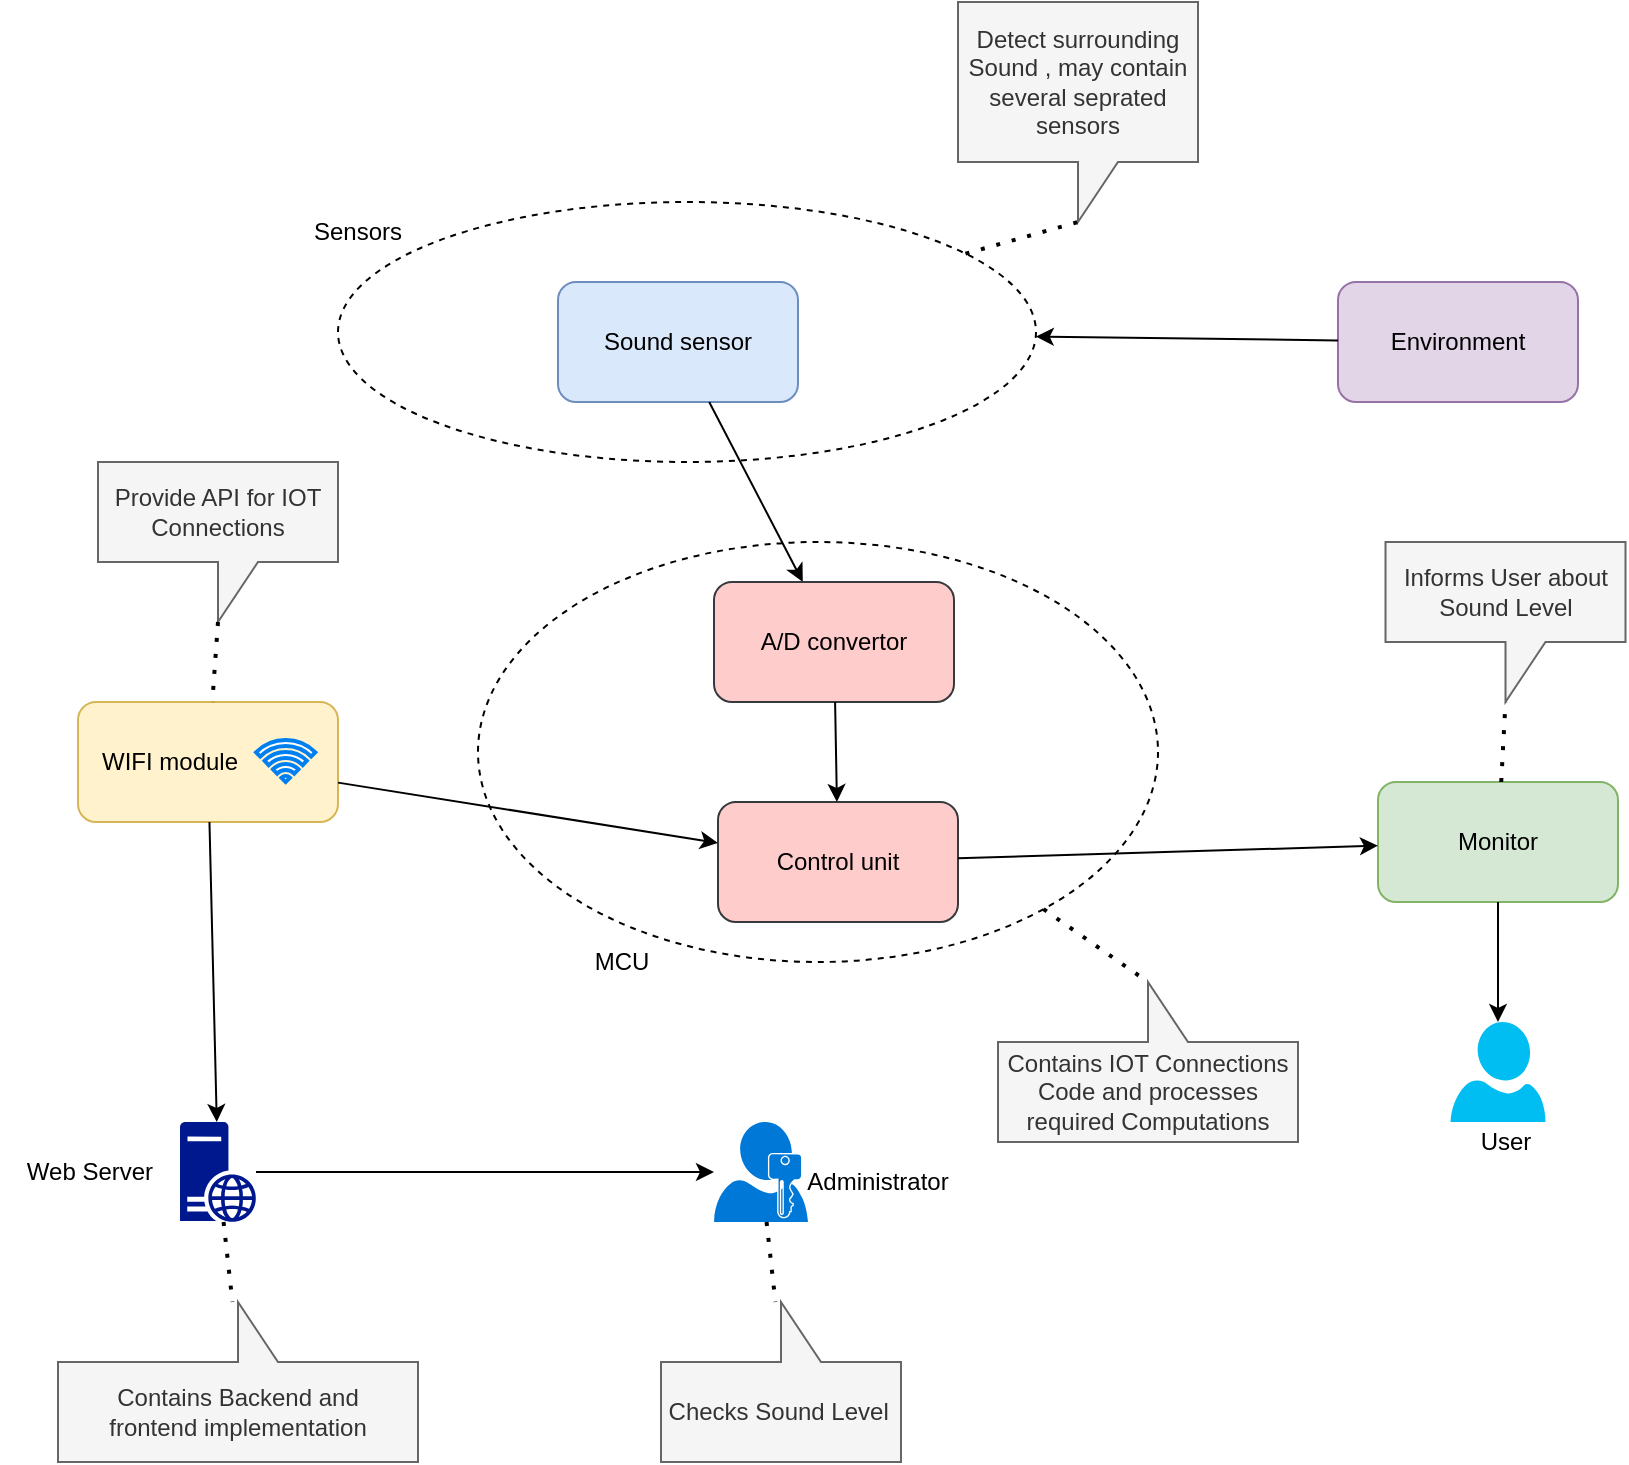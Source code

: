 <mxfile version="13.9.9" type="device"><diagram id="VIzRvEFP_TOOyJXgRC38" name="Page-1"><mxGraphModel dx="1205" dy="707" grid="1" gridSize="10" guides="1" tooltips="1" connect="1" arrows="1" fold="1" page="1" pageScale="1" pageWidth="850" pageHeight="1100" math="0" shadow="0"><root><mxCell id="0"/><mxCell id="1" parent="0"/><mxCell id="hsQc3Z7PyJJ-WcMkic2I-2" value="" style="ellipse;whiteSpace=wrap;html=1;align=center;dashed=1;fillColor=none;perimeterSpacing=0;" parent="1" vertex="1"><mxGeometry x="260" y="330" width="340" height="210" as="geometry"/></mxCell><mxCell id="-kvGPfKfjCKyT_bULVNm-15" value="" style="ellipse;whiteSpace=wrap;html=1;align=center;dashed=1;fillColor=none;perimeterSpacing=0;" parent="1" vertex="1"><mxGeometry x="190" y="160" width="349" height="130" as="geometry"/></mxCell><mxCell id="-kvGPfKfjCKyT_bULVNm-1" value="Sound sensor" style="rounded=1;whiteSpace=wrap;html=1;fillColor=#dae8fc;strokeColor=#6c8ebf;" parent="1" vertex="1"><mxGeometry x="300" y="200" width="120" height="60" as="geometry"/></mxCell><mxCell id="-kvGPfKfjCKyT_bULVNm-3" value="Control unit" style="rounded=1;whiteSpace=wrap;html=1;fillColor=#ffcccc;strokeColor=#36393d;" parent="1" vertex="1"><mxGeometry x="380" y="460" width="120" height="60" as="geometry"/></mxCell><mxCell id="-kvGPfKfjCKyT_bULVNm-4" value="" style="endArrow=classic;html=1;rounded=0;" parent="1" source="-kvGPfKfjCKyT_bULVNm-1" target="6ns_qREmE-rmbD6VHg3x-1" edge="1"><mxGeometry width="50" height="50" relative="1" as="geometry"><mxPoint x="390" y="590" as="sourcePoint"/><mxPoint x="440" y="540" as="targetPoint"/><Array as="points"/></mxGeometry></mxCell><mxCell id="-kvGPfKfjCKyT_bULVNm-7" value="Monitor" style="rounded=1;whiteSpace=wrap;html=1;fillColor=#d5e8d4;strokeColor=#82b366;" parent="1" vertex="1"><mxGeometry x="710" y="450" width="120" height="60" as="geometry"/></mxCell><mxCell id="-kvGPfKfjCKyT_bULVNm-12" value="" style="endArrow=classic;html=1;rounded=0;" parent="1" source="-kvGPfKfjCKyT_bULVNm-3" target="-kvGPfKfjCKyT_bULVNm-7" edge="1"><mxGeometry width="50" height="50" relative="1" as="geometry"><mxPoint x="610" y="472.727" as="sourcePoint"/><mxPoint x="440" y="530" as="targetPoint"/></mxGeometry></mxCell><mxCell id="-kvGPfKfjCKyT_bULVNm-17" value="Sensors" style="text;html=1;strokeColor=none;fillColor=none;align=center;verticalAlign=middle;whiteSpace=wrap;rounded=0;" parent="1" vertex="1"><mxGeometry x="170" y="160" width="60" height="30" as="geometry"/></mxCell><mxCell id="-kvGPfKfjCKyT_bULVNm-18" value="&lt;span&gt;Environment&lt;/span&gt;" style="rounded=1;whiteSpace=wrap;html=1;fillColor=#e1d5e7;strokeColor=#9673a6;" parent="1" vertex="1"><mxGeometry x="690" y="200" width="120" height="60" as="geometry"/></mxCell><mxCell id="-kvGPfKfjCKyT_bULVNm-19" value="" style="endArrow=classic;html=1;rounded=0;" parent="1" source="-kvGPfKfjCKyT_bULVNm-18" target="-kvGPfKfjCKyT_bULVNm-15" edge="1"><mxGeometry width="50" height="50" relative="1" as="geometry"><mxPoint x="390" y="580" as="sourcePoint"/><mxPoint x="680" y="490" as="targetPoint"/></mxGeometry></mxCell><mxCell id="-kvGPfKfjCKyT_bULVNm-24" value="&amp;nbsp; &amp;nbsp;WIFI&amp;nbsp;module" style="rounded=1;whiteSpace=wrap;html=1;fillColor=#fff2cc;align=left;strokeColor=#d6b656;" parent="1" vertex="1"><mxGeometry x="60" y="410" width="130" height="60" as="geometry"/></mxCell><mxCell id="-kvGPfKfjCKyT_bULVNm-27" value="" style="endArrow=classic;html=1;rounded=0;" parent="1" source="-kvGPfKfjCKyT_bULVNm-24" target="-kvGPfKfjCKyT_bULVNm-3" edge="1"><mxGeometry width="50" height="50" relative="1" as="geometry"><mxPoint x="390" y="580" as="sourcePoint"/><mxPoint x="440" y="530" as="targetPoint"/></mxGeometry></mxCell><mxCell id="6ns_qREmE-rmbD6VHg3x-1" value="A/D convertor" style="rounded=1;whiteSpace=wrap;html=1;fillColor=#ffcccc;strokeColor=#36393d;" parent="1" vertex="1"><mxGeometry x="378" y="350" width="120" height="60" as="geometry"/></mxCell><mxCell id="6ns_qREmE-rmbD6VHg3x-2" value="" style="endArrow=classic;html=1;rounded=0;" parent="1" source="6ns_qREmE-rmbD6VHg3x-1" target="-kvGPfKfjCKyT_bULVNm-3" edge="1"><mxGeometry width="50" height="50" relative="1" as="geometry"><mxPoint x="180" y="410" as="sourcePoint"/><mxPoint x="230" y="360" as="targetPoint"/></mxGeometry></mxCell><mxCell id="hsQc3Z7PyJJ-WcMkic2I-3" value="MCU" style="text;html=1;strokeColor=none;fillColor=none;align=center;verticalAlign=middle;whiteSpace=wrap;rounded=0;" parent="1" vertex="1"><mxGeometry x="311.5" y="530" width="40" height="20" as="geometry"/></mxCell><mxCell id="hsQc3Z7PyJJ-WcMkic2I-8" value="" style="aspect=fixed;pointerEvents=1;shadow=0;dashed=0;html=1;strokeColor=none;labelPosition=center;verticalLabelPosition=bottom;verticalAlign=top;align=center;shape=mxgraph.mscae.enterprise.user_permissions;fillColor=#0078D7;" parent="1" vertex="1"><mxGeometry x="378" y="620" width="47" height="50" as="geometry"/></mxCell><mxCell id="hsQc3Z7PyJJ-WcMkic2I-9" value="" style="verticalLabelPosition=bottom;html=1;verticalAlign=top;align=center;strokeColor=none;fillColor=#00BEF2;shape=mxgraph.azure.user;" parent="1" vertex="1"><mxGeometry x="746.25" y="570" width="47.5" height="50" as="geometry"/></mxCell><mxCell id="hsQc3Z7PyJJ-WcMkic2I-10" value="User" style="text;html=1;strokeColor=none;fillColor=none;align=center;verticalAlign=middle;whiteSpace=wrap;rounded=0;" parent="1" vertex="1"><mxGeometry x="753.75" y="620" width="40" height="20" as="geometry"/></mxCell><mxCell id="hsQc3Z7PyJJ-WcMkic2I-11" value="" style="endArrow=classic;html=1;" parent="1" source="-kvGPfKfjCKyT_bULVNm-7" target="hsQc3Z7PyJJ-WcMkic2I-9" edge="1"><mxGeometry width="50" height="50" relative="1" as="geometry"><mxPoint x="400" y="620" as="sourcePoint"/><mxPoint x="450" y="570" as="targetPoint"/></mxGeometry></mxCell><mxCell id="hsQc3Z7PyJJ-WcMkic2I-12" value="" style="aspect=fixed;pointerEvents=1;shadow=0;dashed=0;html=1;strokeColor=none;labelPosition=center;verticalLabelPosition=bottom;verticalAlign=top;align=center;fillColor=#00188D;shape=mxgraph.mscae.enterprise.web_server" parent="1" vertex="1"><mxGeometry x="111" y="620" width="38" height="50" as="geometry"/></mxCell><mxCell id="hsQc3Z7PyJJ-WcMkic2I-13" value="Web Server" style="text;html=1;strokeColor=none;fillColor=none;align=center;verticalAlign=middle;whiteSpace=wrap;rounded=0;" parent="1" vertex="1"><mxGeometry x="21" y="635" width="90" height="20" as="geometry"/></mxCell><mxCell id="hsQc3Z7PyJJ-WcMkic2I-14" value="" style="endArrow=classic;html=1;" parent="1" source="-kvGPfKfjCKyT_bULVNm-24" target="hsQc3Z7PyJJ-WcMkic2I-12" edge="1"><mxGeometry width="50" height="50" relative="1" as="geometry"><mxPoint x="400" y="620" as="sourcePoint"/><mxPoint x="450" y="570" as="targetPoint"/></mxGeometry></mxCell><mxCell id="hsQc3Z7PyJJ-WcMkic2I-15" value="Administrator" style="text;html=1;strokeColor=none;fillColor=none;align=center;verticalAlign=middle;whiteSpace=wrap;rounded=0;" parent="1" vertex="1"><mxGeometry x="410" y="640" width="100" height="20" as="geometry"/></mxCell><mxCell id="hsQc3Z7PyJJ-WcMkic2I-16" value="" style="endArrow=classic;html=1;" parent="1" source="hsQc3Z7PyJJ-WcMkic2I-12" target="hsQc3Z7PyJJ-WcMkic2I-8" edge="1"><mxGeometry width="50" height="50" relative="1" as="geometry"><mxPoint x="350" y="680" as="sourcePoint"/><mxPoint x="400" y="630" as="targetPoint"/></mxGeometry></mxCell><mxCell id="hsQc3Z7PyJJ-WcMkic2I-17" value="" style="html=1;verticalLabelPosition=bottom;align=center;labelBackgroundColor=#ffffff;verticalAlign=top;strokeWidth=2;strokeColor=#0080F0;shadow=0;dashed=0;shape=mxgraph.ios7.icons.wifi;pointerEvents=1" parent="1" vertex="1"><mxGeometry x="149" y="429" width="29.7" height="21" as="geometry"/></mxCell><mxCell id="hsQc3Z7PyJJ-WcMkic2I-22" value="Informs User about Sound Level" style="shape=callout;whiteSpace=wrap;html=1;perimeter=calloutPerimeter;fillColor=#f5f5f5;strokeColor=#666666;fontColor=#333333;" parent="1" vertex="1"><mxGeometry x="713.75" y="330" width="120" height="80" as="geometry"/></mxCell><mxCell id="hsQc3Z7PyJJ-WcMkic2I-23" value="" style="endArrow=none;dashed=1;html=1;dashPattern=1 3;strokeWidth=2;entryX=0;entryY=0;entryDx=60;entryDy=80;entryPerimeter=0;" parent="1" source="-kvGPfKfjCKyT_bULVNm-7" target="hsQc3Z7PyJJ-WcMkic2I-22" edge="1"><mxGeometry width="50" height="50" relative="1" as="geometry"><mxPoint x="400" y="500" as="sourcePoint"/><mxPoint x="450" y="450" as="targetPoint"/></mxGeometry></mxCell><mxCell id="hsQc3Z7PyJJ-WcMkic2I-24" value="Detect surrounding Sound , may contain several seprated sensors" style="shape=callout;whiteSpace=wrap;html=1;perimeter=calloutPerimeter;fillColor=#f5f5f5;strokeColor=#666666;fontColor=#333333;" parent="1" vertex="1"><mxGeometry x="500" y="60" width="120" height="110" as="geometry"/></mxCell><mxCell id="hsQc3Z7PyJJ-WcMkic2I-25" value="" style="endArrow=none;dashed=1;html=1;dashPattern=1 3;strokeWidth=2;entryX=0;entryY=0;entryDx=60;entryDy=110;entryPerimeter=0;" parent="1" source="-kvGPfKfjCKyT_bULVNm-15" target="hsQc3Z7PyJJ-WcMkic2I-24" edge="1"><mxGeometry width="50" height="50" relative="1" as="geometry"><mxPoint x="400" y="380" as="sourcePoint"/><mxPoint x="450" y="330" as="targetPoint"/></mxGeometry></mxCell><mxCell id="hsQc3Z7PyJJ-WcMkic2I-26" value="Contains Backend and frontend&amp;nbsp;implementation" style="shape=callout;whiteSpace=wrap;html=1;perimeter=calloutPerimeter;flipV=1;fillColor=#f5f5f5;strokeColor=#666666;fontColor=#333333;" parent="1" vertex="1"><mxGeometry x="50" y="710" width="180" height="80" as="geometry"/></mxCell><mxCell id="hsQc3Z7PyJJ-WcMkic2I-27" value="" style="endArrow=none;dashed=1;html=1;dashPattern=1 3;strokeWidth=2;" parent="1" source="hsQc3Z7PyJJ-WcMkic2I-12" target="hsQc3Z7PyJJ-WcMkic2I-26" edge="1"><mxGeometry width="50" height="50" relative="1" as="geometry"><mxPoint x="400" y="570" as="sourcePoint"/><mxPoint x="450" y="520" as="targetPoint"/></mxGeometry></mxCell><mxCell id="hsQc3Z7PyJJ-WcMkic2I-28" value="Checks Sound Level&amp;nbsp;" style="shape=callout;whiteSpace=wrap;html=1;perimeter=calloutPerimeter;flipV=1;fillColor=#f5f5f5;strokeColor=#666666;fontColor=#333333;" parent="1" vertex="1"><mxGeometry x="351.5" y="710" width="120" height="80" as="geometry"/></mxCell><mxCell id="hsQc3Z7PyJJ-WcMkic2I-29" value="" style="endArrow=none;dashed=1;html=1;dashPattern=1 3;strokeWidth=2;" parent="1" source="hsQc3Z7PyJJ-WcMkic2I-8" target="hsQc3Z7PyJJ-WcMkic2I-28" edge="1"><mxGeometry width="50" height="50" relative="1" as="geometry"><mxPoint x="400" y="570" as="sourcePoint"/><mxPoint x="450" y="520" as="targetPoint"/></mxGeometry></mxCell><mxCell id="hsQc3Z7PyJJ-WcMkic2I-30" value="Provide API for IOT Connections" style="shape=callout;whiteSpace=wrap;html=1;perimeter=calloutPerimeter;fillColor=#f5f5f5;strokeColor=#666666;fontColor=#333333;" parent="1" vertex="1"><mxGeometry x="70" y="290" width="120" height="80" as="geometry"/></mxCell><mxCell id="hsQc3Z7PyJJ-WcMkic2I-31" value="" style="endArrow=none;dashed=1;html=1;dashPattern=1 3;strokeWidth=2;exitX=0;exitY=0;exitDx=60;exitDy=80;exitPerimeter=0;" parent="1" source="hsQc3Z7PyJJ-WcMkic2I-30" target="-kvGPfKfjCKyT_bULVNm-24" edge="1"><mxGeometry width="50" height="50" relative="1" as="geometry"><mxPoint x="400" y="460" as="sourcePoint"/><mxPoint x="450" y="410" as="targetPoint"/></mxGeometry></mxCell><mxCell id="hsQc3Z7PyJJ-WcMkic2I-32" value="Contains IOT Connections Code and processes required Computations" style="shape=callout;whiteSpace=wrap;html=1;perimeter=calloutPerimeter;align=center;flipV=1;fillColor=#f5f5f5;strokeColor=#666666;fontColor=#333333;" parent="1" vertex="1"><mxGeometry x="520" y="550" width="150" height="80" as="geometry"/></mxCell><mxCell id="hsQc3Z7PyJJ-WcMkic2I-33" value="" style="endArrow=none;dashed=1;html=1;dashPattern=1 3;strokeWidth=2;entryX=0;entryY=0;entryDx=75;entryDy=80;entryPerimeter=0;" parent="1" source="hsQc3Z7PyJJ-WcMkic2I-2" target="hsQc3Z7PyJJ-WcMkic2I-32" edge="1"><mxGeometry width="50" height="50" relative="1" as="geometry"><mxPoint x="400" y="440" as="sourcePoint"/><mxPoint x="450" y="390" as="targetPoint"/></mxGeometry></mxCell></root></mxGraphModel></diagram></mxfile>
